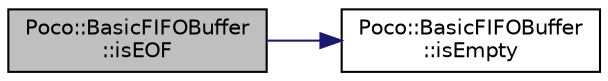digraph "Poco::BasicFIFOBuffer::isEOF"
{
 // LATEX_PDF_SIZE
  edge [fontname="Helvetica",fontsize="10",labelfontname="Helvetica",labelfontsize="10"];
  node [fontname="Helvetica",fontsize="10",shape=record];
  rankdir="LR";
  Node1 [label="Poco::BasicFIFOBuffer\l::isEOF",height=0.2,width=0.4,color="black", fillcolor="grey75", style="filled", fontcolor="black",tooltip="Returns true if EOF flag has been set and buffer is empty."];
  Node1 -> Node2 [color="midnightblue",fontsize="10",style="solid"];
  Node2 [label="Poco::BasicFIFOBuffer\l::isEmpty",height=0.2,width=0.4,color="black", fillcolor="white", style="filled",URL="$classPoco_1_1BasicFIFOBuffer.html#a30bc69e366373a34957870e60ad4b877",tooltip="Returns true is buffer is empty, false otherwise."];
}
